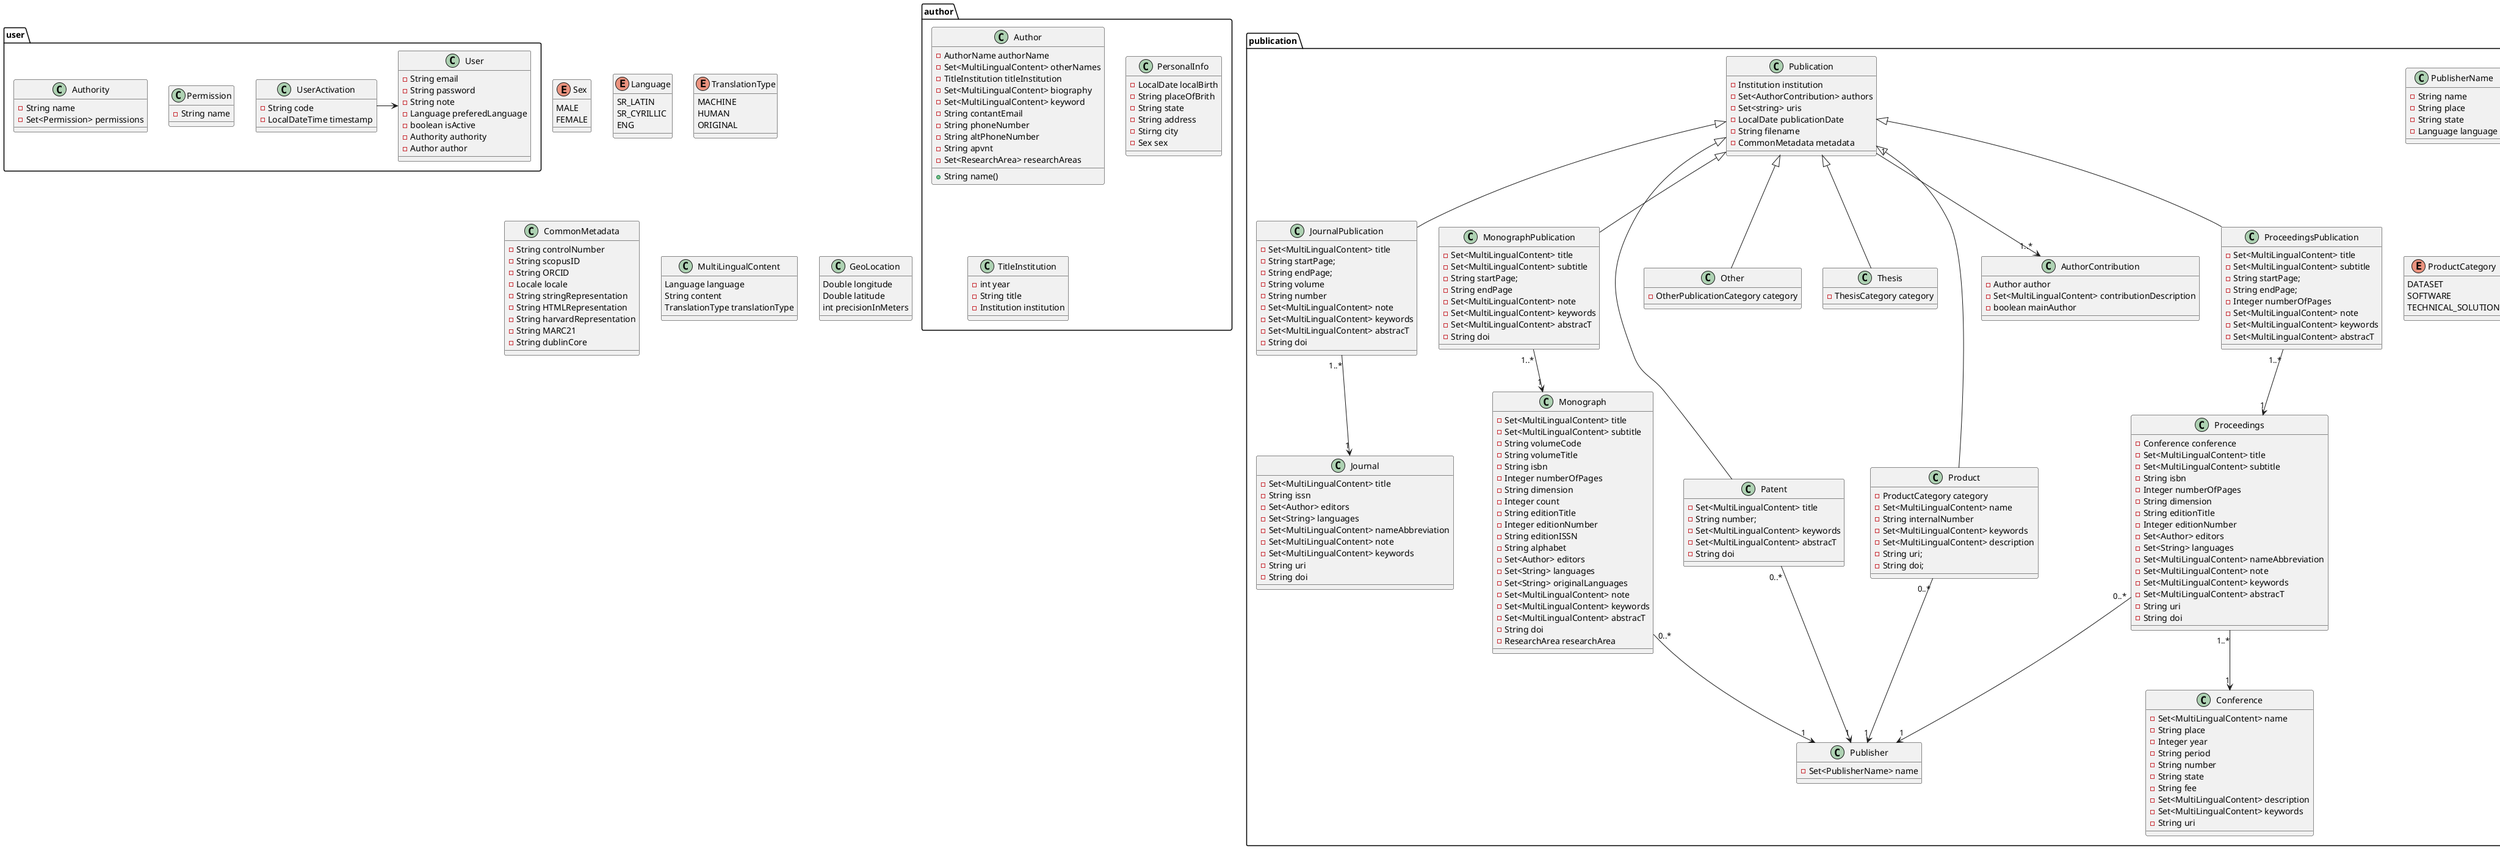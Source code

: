 @startuml

'TODO: Da li uri kod ovih objekata predstavlja ID?
'TODO: Za sta suzi locale
'TODO: Sta da radim sa reocrd DTO
'TODO: Author Position i Title razlike?
'TODO: Da li treba JMBG u autora
'TODO: Sta je PAVNT
'TODO: Da li treba za autora is active
'TODO: Fizicko ili logicko brisanje
'TODO: Da li da autora identifikujemo preko ID foregin key ili preko emaila ili kako vec
'TODO: Da li se Author ima id Usera ili User ima id Authora 

enum Sex {
  MALE
  FEMALE
}

enum Language {
  SR_LATIN
  SR_CYRILLIC
  ENG
}

enum TranslationType {
  MACHINE
  HUMAN
  ORIGINAL
}

' TODO: Ekvivalent RecordDTO klasi, cilj je da se zajednicki metapodaci za razlicite entitete modeluju kako bi bili lako dostupni
class CommonMetadata {
  ' TODO: controlNumber? HTML/string representation?
  -String controlNumber
	-String scopusID
	-String ORCID
	-Locale locale
	-String stringRepresentation
	-String HTMLRepresentation
	-String harvardRepresentation
	-String MARC21
	-String dublinCore
}

class MultiLingualContent {
  Language language
  String content
  TranslationType translationType
}

class GeoLocation {
  Double longitude
  Double latitude
  int precisionInMeters
}

package user {
  
  class Permission {
    -String name
  }
  
  class Authority {
    -String name
    -Set<Permission> permissions 
  }


  class User {
    -String email
    -String password
    -String note
    -Language preferedLanguage
    -boolean isActive
    -Authority authority
    -Author author
  }

  class UserActivation {
    -String code
    -LocalDateTime timestamp
  }
  UserActivation -> User
}




package author {
  class Author {
    -AuthorName authorName
    -Set<MultiLingualContent> otherNames
    +String name()
    -TitleInstitution titleInstitution
    -Set<MultiLingualContent> biography
    -Set<MultiLingualContent> keyword
    -String contantEmail
    -String phoneNumber
    -String altPhoneNumber
    -String apvnt
    -Set<ResearchArea> researchAreas 

  }
  ' TODO: What is other format names


  class PersonalInfo {
    -LocalDate localBirth
    -String placeOfBrith
    -String state
    -String address
    -Stirng city
    -Sex sex
  }

' TODO: Da li ce nekada biti potrebna instorija kada je dobio koje zvanje, da li je potrebna samo zadnja institucija ili?
  class TitleInstitution {
    -int year
    -String title
    -Institution institution
  }

}


' TODO: Sta je someName
package institution {
  class Institution {
    -Set<MultiLingualContent> name
    -String acronym
    -Set<MultiLingualContent> keyword
    -Set<ResearchArea> researchAreas
    GeoLocation location
  }

  class ResearchArea {
    -Set<MultiLingualContent> term
    -Set<MultiLingualContent> description
  }
  ResearchArea "1" --> "0..1" ResearchArea


}

' TODO: za svaki tip publikacije dodati zasebnu klasu ili modelovati sve u jednoj velikoj tabeli
package publication {

  class PublisherName {
    -String name
    -String place
    -String state
    -Language language
  }

  class Publisher {
    -Set<PublisherName> name
  }

  class AuthorContribution {
    -Author author
    -Set<MultiLingualContent> contributionDescription
    -boolean mainAuthor
  }

  ' TODO: Sta je alphabet???
  class Publication {
    -Institution institution
    -Set<AuthorContribution> authors
    -Set<string> uris
    -LocalDate publicationDate
    -String filename
    -CommonMetadata metadata
  }

  class ProceedingsPublication extends Publication {
    -Set<MultiLingualContent> title
    -Set<MultiLingualContent> subtitle
    -String startPage;
	  -String endPage;
    -Integer numberOfPages
    -Set<MultiLingualContent> note
    -Set<MultiLingualContent> keywords
    -Set<MultiLingualContent> abstracT
  }

  class Proceedings {
    -Conference conference
    -Set<MultiLingualContent> title
    -Set<MultiLingualContent> subtitle
    -String isbn
    -Integer numberOfPages
    -String dimension
    -String editionTitle
    -Integer editionNumber
    -Set<Author> editors
    -Set<String> languages
    -Set<MultiLingualContent> nameAbbreviation
    -Set<MultiLingualContent> note
    -Set<MultiLingualContent> keywords
    -Set<MultiLingualContent> abstracT
    -String uri
    -String doi
  }

  class Conference {
    -Set<MultiLingualContent> name
    -String place
	  -Integer year
    -String period
    -String number
    -String state
    -String fee
    -Set<MultiLingualContent> description
    -Set<MultiLingualContent> keywords
    -String uri
  }

  ProceedingsPublication "1..*" --> "1" Proceedings
  Proceedings "1..*" --> "1" Conference

  ' Sta su paperType, start i end page?
  class JournalPublication extends Publication {
    -Set<MultiLingualContent> title
    -String startPage;
	  -String endPage;
    -String volume
	  -String number
    -Set<MultiLingualContent> note
    -Set<MultiLingualContent> keywords
    -Set<MultiLingualContent> abstracT
    -String doi
  }

  class Journal {
    -Set<MultiLingualContent> title
    -String issn
    -Set<Author> editors
    -Set<String> languages
    -Set<MultiLingualContent> nameAbbreviation
    -Set<MultiLingualContent> note
    -Set<MultiLingualContent> keywords
    -String uri
    -String doi
  }

  JournalPublication "1..*" --> "1" Journal

  ' TODO: Da li je poglavlje u monografiji dovoljno da se modeluje kao monografija pa da se u author contibution navede ko je sta radio
  class MonographPublication extends Publication {
    -Set<MultiLingualContent> title
    -Set<MultiLingualContent> subtitle
    -String startPage;
	  -String endPage
    -Set<MultiLingualContent> note
    -Set<MultiLingualContent> keywords
    -Set<MultiLingualContent> abstracT
    -String doi
  }

  class Monograph {
    -Set<MultiLingualContent> title
    -Set<MultiLingualContent> subtitle
    -String volumeCode
    -String volumeTitle
    -String isbn
    -Integer numberOfPages
    -String dimension
    -Integer count
    -String editionTitle
    -Integer editionNumber
    -String editionISSN
    -String alphabet
    -Set<Author> editors
    -Set<String> languages
    -Set<String> originalLanguages
    -Set<MultiLingualContent> note
    -Set<MultiLingualContent> keywords
    -Set<MultiLingualContent> abstracT
    -String doi
    -ResearchArea researchArea
  }

  MonographPublication "1..*" --> "1" Monograph

  class Patent extends Publication {
    -Set<MultiLingualContent> title
    -String number;
    -Set<MultiLingualContent> keywords
    -Set<MultiLingualContent> abstracT
    -String doi
  }

  class Other extends Publication {
    -OtherPublicationCategory category
  }

  class Thesis extends Publication {
    -ThesisCategory category
  }

  class Product extends Publication {
    -ProductCategory category
    -Set<MultiLingualContent> name
    -String internalNumber
    -Set<MultiLingualContent> keywords
    -Set<MultiLingualContent> description
    -String uri;
	  -String doi;
  }

  enum ThesisCategory {
    MR
    PHD
    MASTER
    BACHELOR
  }

  enum ProductCategory {
    DATASET
    SOFTWARE
    TECHNICAL_SOLUTION
  }

  enum OtherPublicationCategory {
    INFORMATIVE_ATTACHMENT
    ENCYCLOPEDIC_CONTRIBUTION
    LEXICOGRAPHIC_CONTRIBUTION
    SCIENTIFIC_CRITIC
    POLEMICS
  }

  Publication "1" --> "1..*" AuthorContribution
  Monograph "0..*" --> "1" Publisher
  Proceedings "0..*" --> "1" Publisher
  Patent "0..*" --> "1" Publisher
  Product "0..*" --> "1" Publisher

}

@enduml
